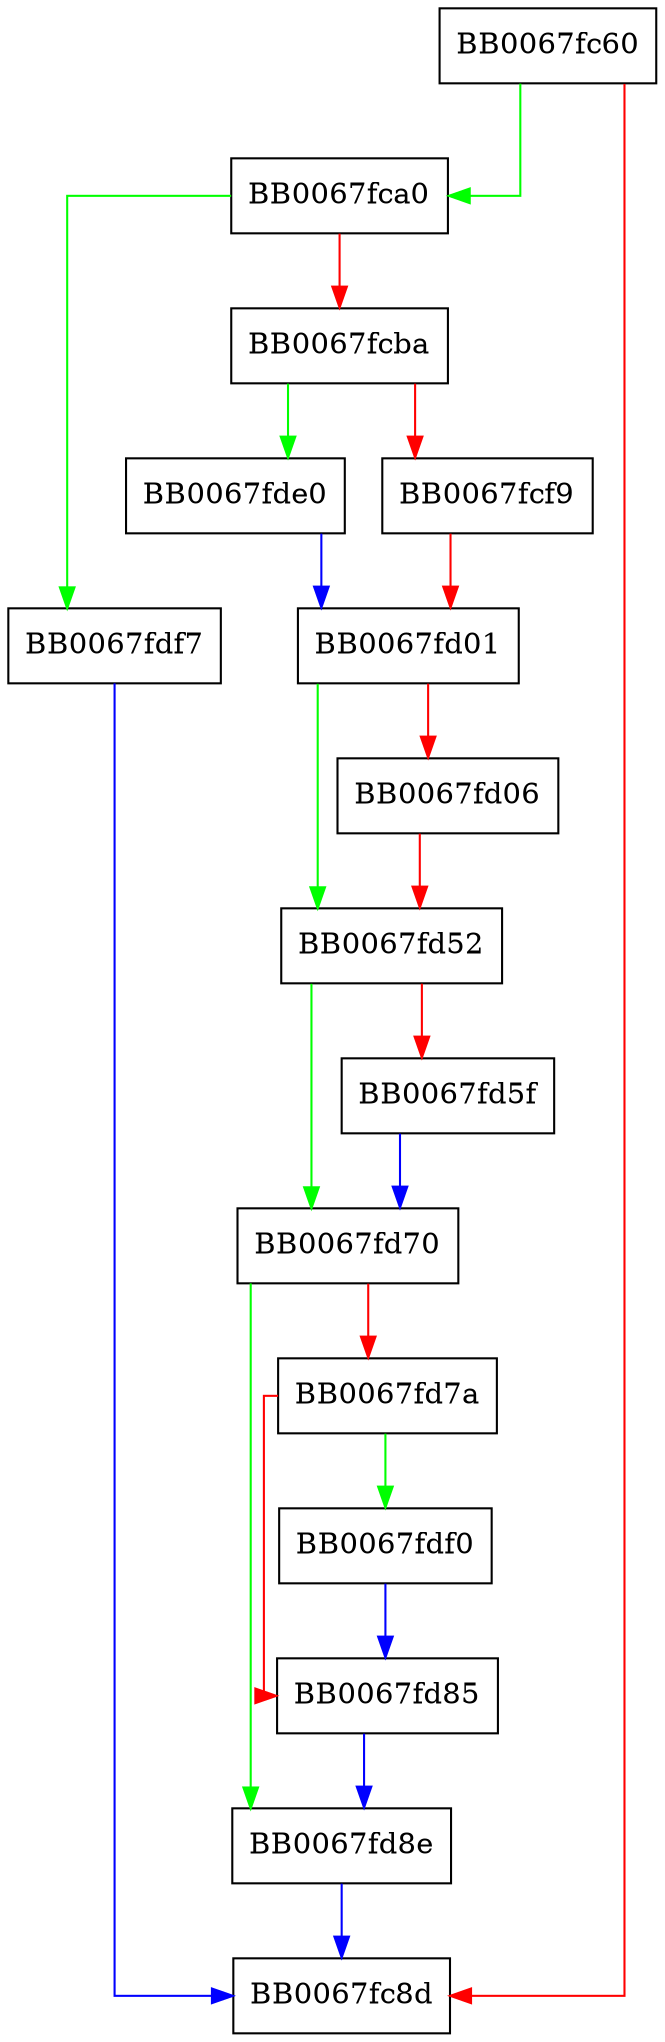 digraph check_crl_path {
  node [shape="box"];
  graph [splines=ortho];
  BB0067fc60 -> BB0067fca0 [color="green"];
  BB0067fc60 -> BB0067fc8d [color="red"];
  BB0067fca0 -> BB0067fdf7 [color="green"];
  BB0067fca0 -> BB0067fcba [color="red"];
  BB0067fcba -> BB0067fde0 [color="green"];
  BB0067fcba -> BB0067fcf9 [color="red"];
  BB0067fcf9 -> BB0067fd01 [color="red"];
  BB0067fd01 -> BB0067fd52 [color="green"];
  BB0067fd01 -> BB0067fd06 [color="red"];
  BB0067fd06 -> BB0067fd52 [color="red"];
  BB0067fd52 -> BB0067fd70 [color="green"];
  BB0067fd52 -> BB0067fd5f [color="red"];
  BB0067fd5f -> BB0067fd70 [color="blue"];
  BB0067fd70 -> BB0067fd8e [color="green"];
  BB0067fd70 -> BB0067fd7a [color="red"];
  BB0067fd7a -> BB0067fdf0 [color="green"];
  BB0067fd7a -> BB0067fd85 [color="red"];
  BB0067fd85 -> BB0067fd8e [color="blue"];
  BB0067fd8e -> BB0067fc8d [color="blue"];
  BB0067fde0 -> BB0067fd01 [color="blue"];
  BB0067fdf0 -> BB0067fd85 [color="blue"];
  BB0067fdf7 -> BB0067fc8d [color="blue"];
}